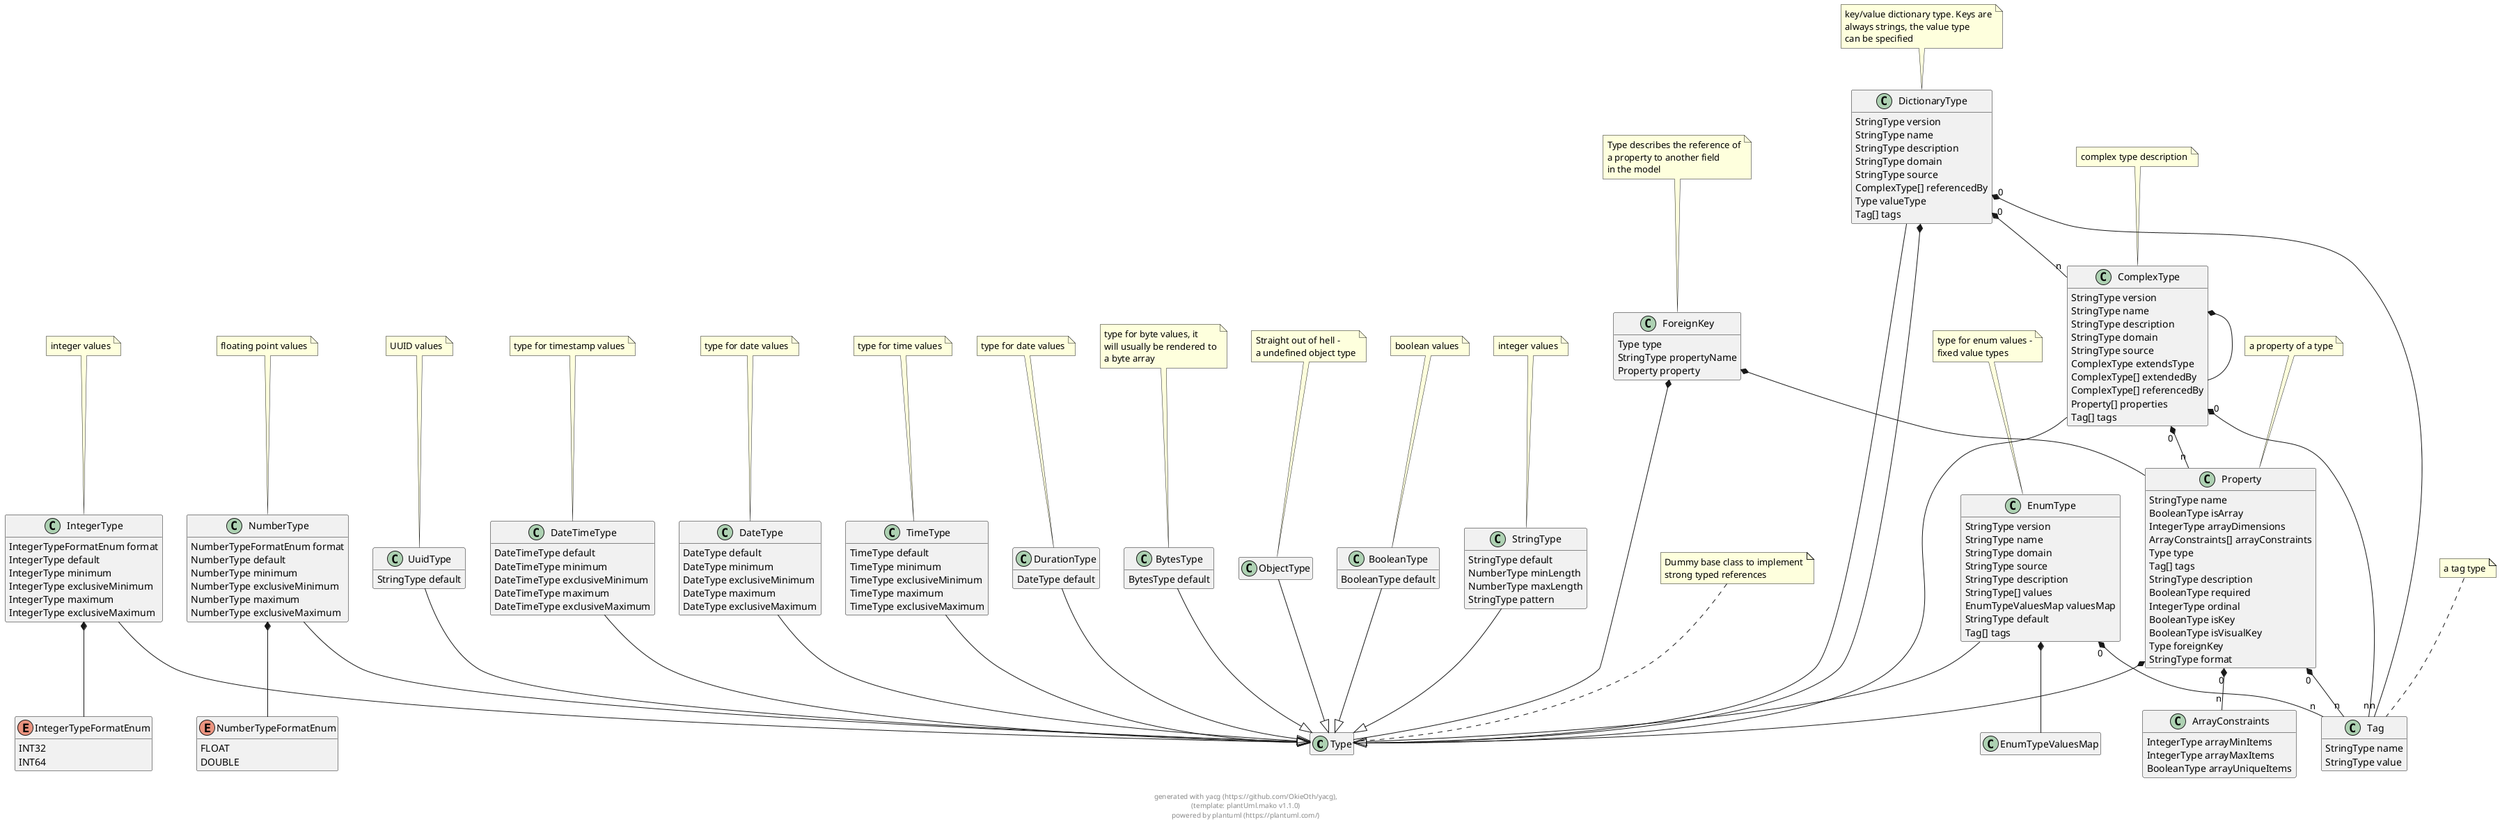 
@startuml
hide empty methods
hide empty fields

class Type {
}

note top: Dummy base class to implement\nstrong typed references

class ObjectType {
}

note top: Straight out of hell -\na undefined object type

ObjectType --|> Type
class IntegerType {
        IntegerTypeFormatEnum format
        IntegerType default
        IntegerType minimum
        IntegerType exclusiveMinimum
        IntegerType maximum
        IntegerType exclusiveMaximum
}

note top: integer values

IntegerType --|> Type
enum IntegerTypeFormatEnum {
    INT32
    INT64
}


class NumberType {
        NumberTypeFormatEnum format
        NumberType default
        NumberType minimum
        NumberType exclusiveMinimum
        NumberType maximum
        NumberType exclusiveMaximum
}

note top: floating point values

NumberType --|> Type
enum NumberTypeFormatEnum {
    FLOAT
    DOUBLE
}


class BooleanType {
        BooleanType default
}

note top: boolean values

BooleanType --|> Type
class StringType {
        StringType default
        NumberType minLength
        NumberType maxLength
        StringType pattern
}

note top: integer values

StringType --|> Type
class UuidType {
        StringType default
}

note top: UUID values

UuidType --|> Type
class EnumType {
        StringType version
        StringType name
        StringType domain
        StringType source
        StringType description
        StringType[] values
        EnumTypeValuesMap valuesMap
        StringType default
        Tag[] tags
}

note top: type for enum values -\nfixed value types

EnumType --|> Type
class Tag {
        StringType name
        StringType value
}

note top: a tag type

class DateType {
        DateType default
        DateType minimum
        DateType exclusiveMinimum
        DateType maximum
        DateType exclusiveMaximum
}

note top: type for date values

DateType --|> Type
class TimeType {
        TimeType default
        TimeType minimum
        TimeType exclusiveMinimum
        TimeType maximum
        TimeType exclusiveMaximum
}

note top: type for time values

TimeType --|> Type
class DateTimeType {
        DateTimeType default
        DateTimeType minimum
        DateTimeType exclusiveMinimum
        DateTimeType maximum
        DateTimeType exclusiveMaximum
}

note top: type for timestamp values

DateTimeType --|> Type
class DurationType {
        DateType default
}

note top: type for date values

DurationType --|> Type
class BytesType {
        BytesType default
}

note top: type for byte values, it\nwill usually be rendered to\na byte array

BytesType --|> Type
class ComplexType {
        StringType version
        StringType name
        StringType description
        StringType domain
        StringType source
        ComplexType extendsType
        ComplexType[] extendedBy
        ComplexType[] referencedBy
        Property[] properties
        Tag[] tags
}

note top: complex type description

ComplexType --|> Type
class Property {
        StringType name
        BooleanType isArray
        IntegerType arrayDimensions
        ArrayConstraints[] arrayConstraints
        Type type
        Tag[] tags
        StringType description
        BooleanType required
        IntegerType ordinal
        BooleanType isKey
        BooleanType isVisualKey
        Type foreignKey
        StringType format
}

note top: a property of a type

class DictionaryType {
        StringType version
        StringType name
        StringType description
        StringType domain
        StringType source
        ComplexType[] referencedBy
        Type valueType
        Tag[] tags
}

note top: key/value dictionary type. Keys are\nalways strings, the value type\ncan be specified

DictionaryType --|> Type
class ArrayConstraints {
        IntegerType arrayMinItems
        IntegerType arrayMaxItems
        BooleanType arrayUniqueItems
}


class ForeignKey {
        Type type
        StringType propertyName
        Property property
}

note top: Type describes the reference of\na property to another field\nin the model


    
    
    
IntegerType  *--  IntegerTypeFormatEnum
            






    
    
NumberType  *--  NumberTypeFormatEnum
            






    
    

    




    

    






EnumType  *--  EnumTypeValuesMap
            


EnumType "0" *-- "n" Tag
            

    


    





    





    





    

    

    





ComplexType  *--  ComplexType
            



ComplexType "0" *-- "n" Property
            

ComplexType "0" *-- "n" Tag
            

    



Property "0" *-- "n" ArrayConstraints
            

Property  *--  Type
            

Property "0" *-- "n" Tag
            








    





DictionaryType "0" *-- "n" ComplexType
            

DictionaryType  *--  Type
            

DictionaryType "0" *-- "n" Tag
            

    



    
ForeignKey  *--  Type
            


ForeignKey  *--  Property
            


footer \ngenerated with yacg (https://github.com/OkieOth/yacg),\n(template: plantUml.mako v1.1.0)\npowered by plantuml (https://plantuml.com/)
@enduml